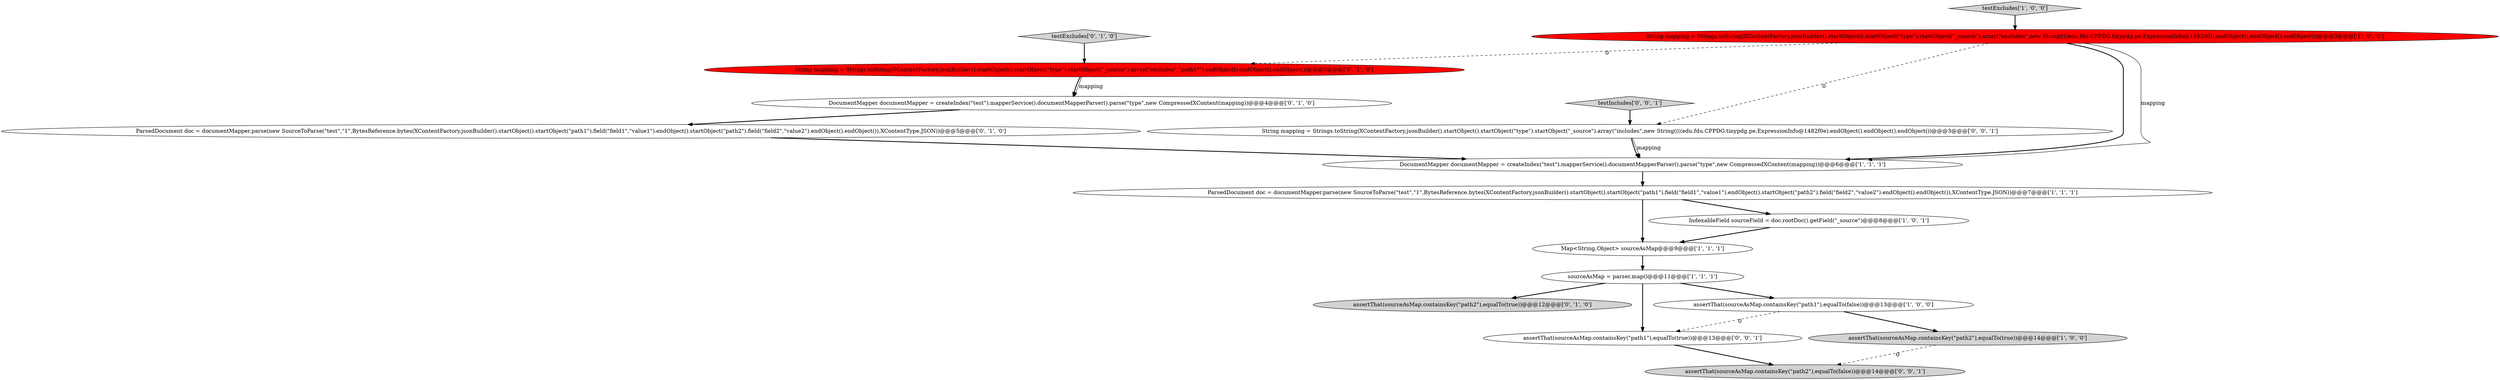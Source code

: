 digraph {
10 [style = filled, label = "ParsedDocument doc = documentMapper.parse(new SourceToParse(\"test\",\"1\",BytesReference.bytes(XContentFactory.jsonBuilder().startObject().startObject(\"path1\").field(\"field1\",\"value1\").endObject().startObject(\"path2\").field(\"field2\",\"value2\").endObject().endObject()),XContentType.JSON))@@@5@@@['0', '1', '0']", fillcolor = white, shape = ellipse image = "AAA0AAABBB2BBB"];
13 [style = filled, label = "assertThat(sourceAsMap.containsKey(\"path2\"),equalTo(true))@@@12@@@['0', '1', '0']", fillcolor = lightgray, shape = ellipse image = "AAA0AAABBB2BBB"];
14 [style = filled, label = "assertThat(sourceAsMap.containsKey(\"path1\"),equalTo(true))@@@13@@@['0', '0', '1']", fillcolor = white, shape = ellipse image = "AAA0AAABBB3BBB"];
4 [style = filled, label = "Map<String,Object> sourceAsMap@@@9@@@['1', '1', '1']", fillcolor = white, shape = ellipse image = "AAA0AAABBB1BBB"];
15 [style = filled, label = "assertThat(sourceAsMap.containsKey(\"path2\"),equalTo(false))@@@14@@@['0', '0', '1']", fillcolor = lightgray, shape = ellipse image = "AAA0AAABBB3BBB"];
16 [style = filled, label = "testIncludes['0', '0', '1']", fillcolor = lightgray, shape = diamond image = "AAA0AAABBB3BBB"];
11 [style = filled, label = "String mapping = Strings.toString(XContentFactory.jsonBuilder().startObject().startObject(\"type\").startObject(\"_source\").array(\"excludes\",\"path1*\").endObject().endObject().endObject())@@@3@@@['0', '1', '0']", fillcolor = red, shape = ellipse image = "AAA1AAABBB2BBB"];
17 [style = filled, label = "String mapping = Strings.toString(XContentFactory.jsonBuilder().startObject().startObject(\"type\").startObject(\"_source\").array(\"includes\",new String((((edu.fdu.CPPDG.tinypdg.pe.ExpressionInfo@1482f0e).endObject().endObject().endObject())@@@3@@@['0', '0', '1']", fillcolor = white, shape = ellipse image = "AAA0AAABBB3BBB"];
2 [style = filled, label = "ParsedDocument doc = documentMapper.parse(new SourceToParse(\"test\",\"1\",BytesReference.bytes(XContentFactory.jsonBuilder().startObject().startObject(\"path1\").field(\"field1\",\"value1\").endObject().startObject(\"path2\").field(\"field2\",\"value2\").endObject().endObject()),XContentType.JSON))@@@7@@@['1', '1', '1']", fillcolor = white, shape = ellipse image = "AAA0AAABBB1BBB"];
0 [style = filled, label = "DocumentMapper documentMapper = createIndex(\"test\").mapperService().documentMapperParser().parse(\"type\",new CompressedXContent(mapping))@@@6@@@['1', '1', '1']", fillcolor = white, shape = ellipse image = "AAA0AAABBB1BBB"];
1 [style = filled, label = "sourceAsMap = parser.map()@@@11@@@['1', '1', '1']", fillcolor = white, shape = ellipse image = "AAA0AAABBB1BBB"];
5 [style = filled, label = "testExcludes['1', '0', '0']", fillcolor = lightgray, shape = diamond image = "AAA0AAABBB1BBB"];
3 [style = filled, label = "assertThat(sourceAsMap.containsKey(\"path1\"),equalTo(false))@@@13@@@['1', '0', '0']", fillcolor = white, shape = ellipse image = "AAA0AAABBB1BBB"];
9 [style = filled, label = "DocumentMapper documentMapper = createIndex(\"test\").mapperService().documentMapperParser().parse(\"type\",new CompressedXContent(mapping))@@@4@@@['0', '1', '0']", fillcolor = white, shape = ellipse image = "AAA0AAABBB2BBB"];
8 [style = filled, label = "assertThat(sourceAsMap.containsKey(\"path2\"),equalTo(true))@@@14@@@['1', '0', '0']", fillcolor = lightgray, shape = ellipse image = "AAA0AAABBB1BBB"];
7 [style = filled, label = "String mapping = Strings.toString(XContentFactory.jsonBuilder().startObject().startObject(\"type\").startObject(\"_source\").array(\"excludes\",new String((((edu.fdu.CPPDG.tinypdg.pe.ExpressionInfo@1482dfd).endObject().endObject().endObject())@@@3@@@['1', '0', '0']", fillcolor = red, shape = ellipse image = "AAA1AAABBB1BBB"];
6 [style = filled, label = "IndexableField sourceField = doc.rootDoc().getField(\"_source\")@@@8@@@['1', '0', '1']", fillcolor = white, shape = ellipse image = "AAA0AAABBB1BBB"];
12 [style = filled, label = "testExcludes['0', '1', '0']", fillcolor = lightgray, shape = diamond image = "AAA0AAABBB2BBB"];
7->17 [style = dashed, label="0"];
2->6 [style = bold, label=""];
8->15 [style = dashed, label="0"];
0->2 [style = bold, label=""];
12->11 [style = bold, label=""];
1->3 [style = bold, label=""];
7->11 [style = dashed, label="0"];
7->0 [style = bold, label=""];
16->17 [style = bold, label=""];
9->10 [style = bold, label=""];
11->9 [style = bold, label=""];
2->4 [style = bold, label=""];
1->13 [style = bold, label=""];
6->4 [style = bold, label=""];
7->0 [style = solid, label="mapping"];
17->0 [style = bold, label=""];
17->0 [style = solid, label="mapping"];
3->8 [style = bold, label=""];
10->0 [style = bold, label=""];
11->9 [style = solid, label="mapping"];
5->7 [style = bold, label=""];
1->14 [style = bold, label=""];
4->1 [style = bold, label=""];
14->15 [style = bold, label=""];
3->14 [style = dashed, label="0"];
}
